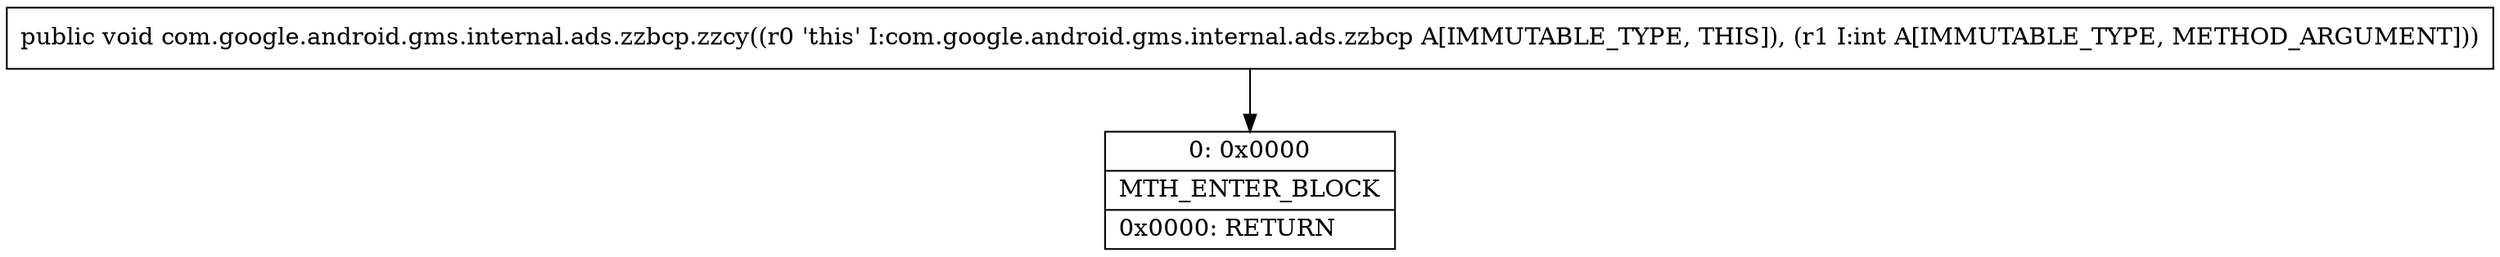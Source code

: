 digraph "CFG forcom.google.android.gms.internal.ads.zzbcp.zzcy(I)V" {
Node_0 [shape=record,label="{0\:\ 0x0000|MTH_ENTER_BLOCK\l|0x0000: RETURN   \l}"];
MethodNode[shape=record,label="{public void com.google.android.gms.internal.ads.zzbcp.zzcy((r0 'this' I:com.google.android.gms.internal.ads.zzbcp A[IMMUTABLE_TYPE, THIS]), (r1 I:int A[IMMUTABLE_TYPE, METHOD_ARGUMENT])) }"];
MethodNode -> Node_0;
}

